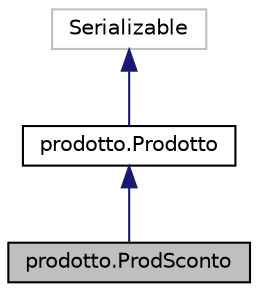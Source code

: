 digraph "prodotto.ProdSconto"
{
  edge [fontname="Helvetica",fontsize="10",labelfontname="Helvetica",labelfontsize="10"];
  node [fontname="Helvetica",fontsize="10",shape=record];
  Node1 [label="prodotto.ProdSconto",height=0.2,width=0.4,color="black", fillcolor="grey75", style="filled", fontcolor="black"];
  Node2 -> Node1 [dir="back",color="midnightblue",fontsize="10",style="solid",fontname="Helvetica"];
  Node2 [label="prodotto.Prodotto",height=0.2,width=0.4,color="black", fillcolor="white", style="filled",URL="$classprodotto_1_1Prodotto.html",tooltip="classe che implementa il Prodotto che poi si suddivide in altre due sottoclassi ProdSconto e Prod3x2..."];
  Node3 -> Node2 [dir="back",color="midnightblue",fontsize="10",style="solid",fontname="Helvetica"];
  Node3 [label="Serializable",height=0.2,width=0.4,color="grey75", fillcolor="white", style="filled"];
}

